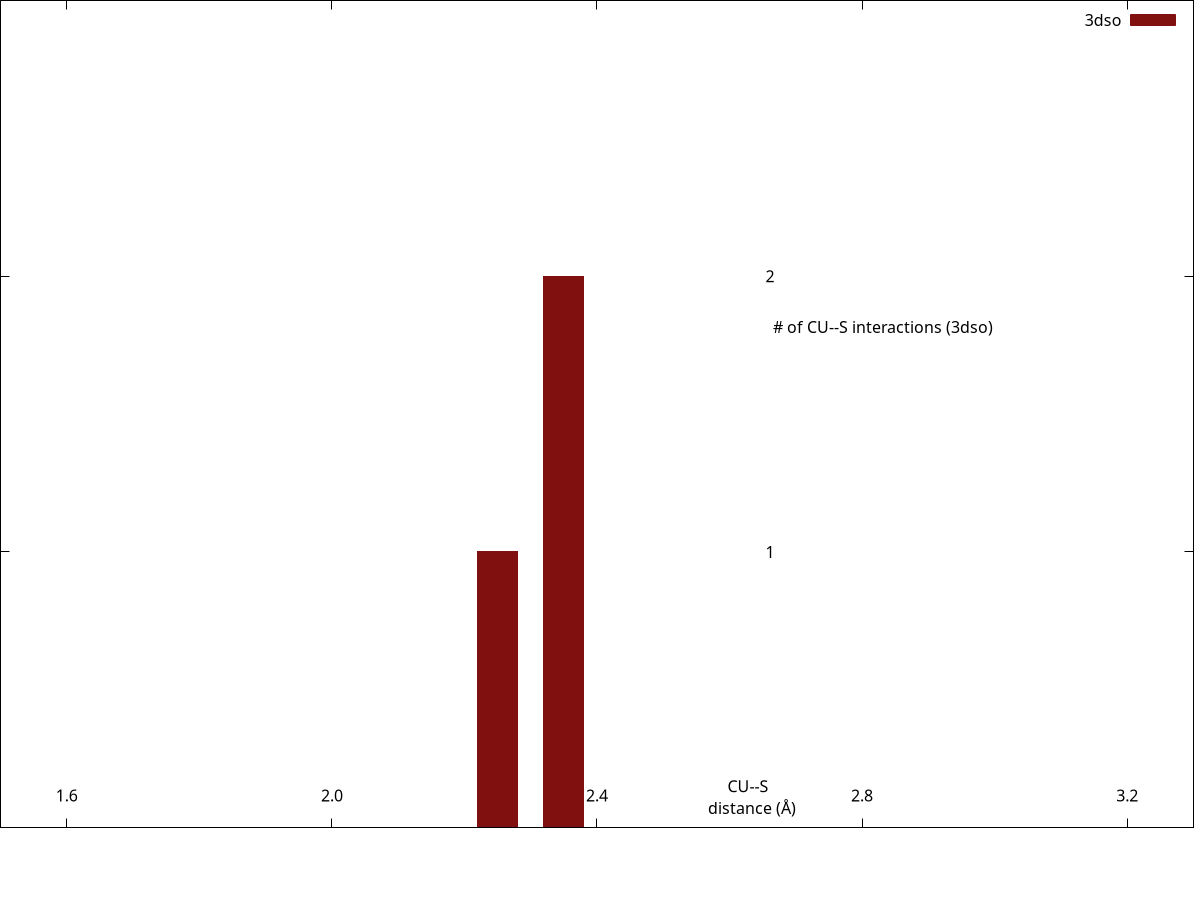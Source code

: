 set encoding iso_8859_1
set terminal pngcairo transparent enhanced size 340, 160 font "Arial Bold,10"
set output "/var/www/html/csgid/app/webroot/neighborhood_temp/3dso/CU--S.png"
set lmargin at screen 0.00
set bmargin at screen 0.08
set rmargin at screen 0.995
set tmargin at screen 1.00
set xrange [1.5:3.3]
set format x "%3.1f"
set xtics 1.6,0.4,3.2
set xtics offset 0,graph 0.065
set yrange [0:2022]
unset ytics
set y2range [0:3]
set y2tics 1,1,2
set y2tics offset -49,graph 0.00
set y2tics mirror
set view 80,45
set key top right
set boxwidth 0.06
set style fill solid 1.0
set xlabel "CU--S \n distance (\305)" offset 17,4.4
set y2label "# of CU--S interactions (3dso)" offset -40,4 rotate by 0
plot "-" using ($1+0.05):2 with boxes lc rgb "#801010" axis x1y2 title "3dso", \
     "/var/www/html/csgid/app/webroot/neighborhood_temp/csd_metal_distances/CU--S.csv" using ($1+0.025):2 with linespoints linewidth 2 pointtype 7 pointsize 0.2 lc rgb "#074a7e" title "CSD^{4}" axis x1y1
2.2	1
2.3	2
e
